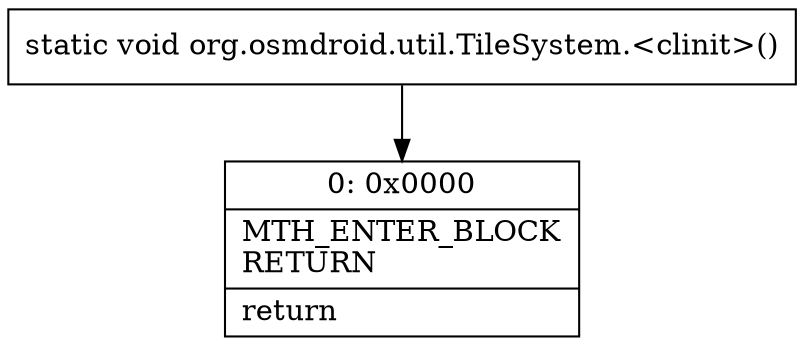 digraph "CFG fororg.osmdroid.util.TileSystem.\<clinit\>()V" {
Node_0 [shape=record,label="{0\:\ 0x0000|MTH_ENTER_BLOCK\lRETURN\l|return\l}"];
MethodNode[shape=record,label="{static void org.osmdroid.util.TileSystem.\<clinit\>() }"];
MethodNode -> Node_0;
}

